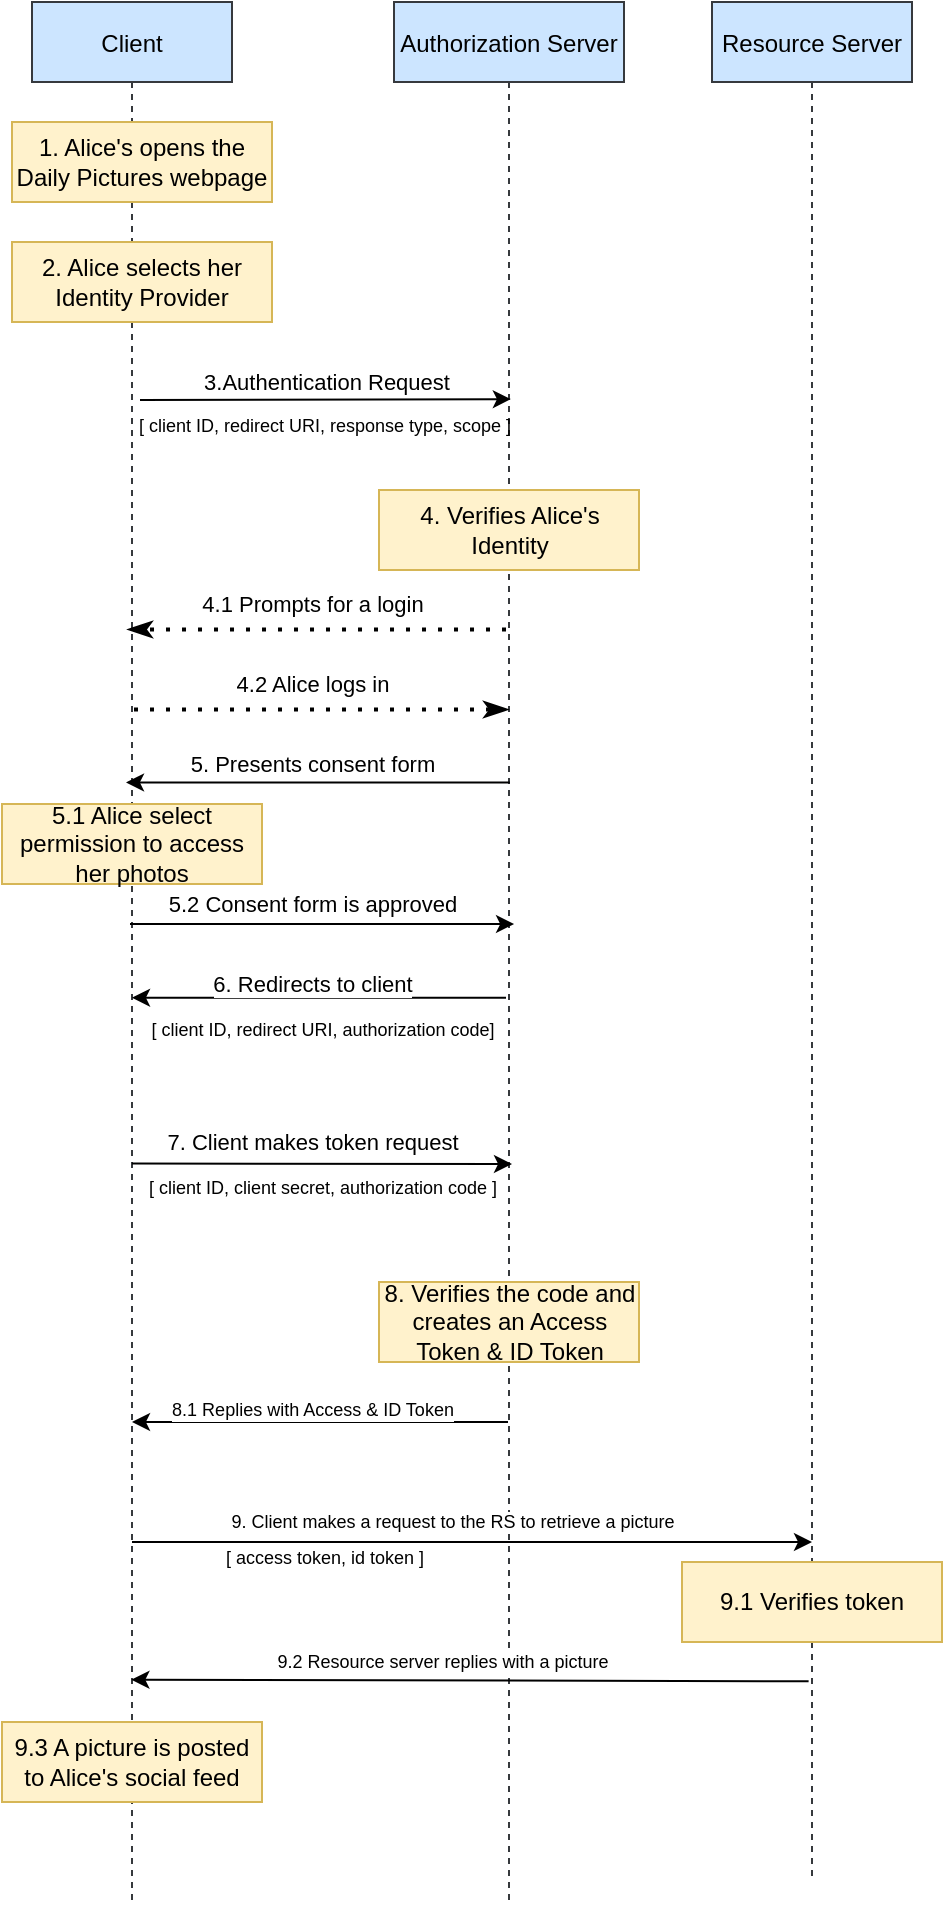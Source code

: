 <mxfile version="14.8.4" type="device"><diagram id="kgpKYQtTHZ0yAKxKKP6v" name="Page-1"><mxGraphModel dx="1422" dy="692" grid="1" gridSize="10" guides="1" tooltips="1" connect="1" arrows="1" fold="1" page="1" pageScale="1" pageWidth="850" pageHeight="1100" math="0" shadow="0"><root><mxCell id="0"/><mxCell id="1" parent="0"/><mxCell id="3nuBFxr9cyL0pnOWT2aG-1" value="Client" style="shape=umlLifeline;perimeter=lifelinePerimeter;container=1;collapsible=0;recursiveResize=0;rounded=0;shadow=0;strokeWidth=1;fillColor=#cce5ff;strokeColor=#36393d;" parent="1" vertex="1"><mxGeometry x="160" y="80" width="100" height="950" as="geometry"/></mxCell><mxCell id="3nuBFxr9cyL0pnOWT2aG-5" value="Authorization Server" style="shape=umlLifeline;perimeter=lifelinePerimeter;container=1;collapsible=0;recursiveResize=0;rounded=0;shadow=0;strokeWidth=1;fillColor=#cce5ff;strokeColor=#36393d;" parent="1" vertex="1"><mxGeometry x="341" y="80" width="115" height="950" as="geometry"/></mxCell><mxCell id="Ddybho6LYG-OsXg6gpNo-23" value="4. Verifies Alice's Identity" style="rounded=0;whiteSpace=wrap;html=1;fillColor=#fff2cc;strokeColor=#d6b656;" parent="3nuBFxr9cyL0pnOWT2aG-5" vertex="1"><mxGeometry x="-7.5" y="244" width="130" height="40" as="geometry"/></mxCell><mxCell id="Ddybho6LYG-OsXg6gpNo-3" value="Resource Server" style="shape=umlLifeline;perimeter=lifelinePerimeter;container=1;collapsible=0;recursiveResize=0;rounded=0;shadow=0;strokeWidth=1;fillColor=#cce5ff;strokeColor=#36393d;" parent="1" vertex="1"><mxGeometry x="500" y="80" width="100" height="940" as="geometry"/></mxCell><mxCell id="Ddybho6LYG-OsXg6gpNo-7" value="2. Alice selects her Identity Provider" style="rounded=0;whiteSpace=wrap;html=1;fillColor=#fff2cc;strokeColor=#d6b656;" parent="1" vertex="1"><mxGeometry x="150" y="200" width="130" height="40" as="geometry"/></mxCell><mxCell id="Ddybho6LYG-OsXg6gpNo-17" value="1. Alice's opens the Daily Pictures webpage" style="rounded=0;whiteSpace=wrap;html=1;fillColor=#fff2cc;strokeColor=#d6b656;" parent="1" vertex="1"><mxGeometry x="150" y="140" width="130" height="40" as="geometry"/></mxCell><mxCell id="Ddybho6LYG-OsXg6gpNo-20" value="3.Authentication Request" style="endArrow=classic;html=1;entryX=0.508;entryY=0.209;entryDx=0;entryDy=0;entryPerimeter=0;" parent="1" target="3nuBFxr9cyL0pnOWT2aG-5" edge="1"><mxGeometry x="0.005" y="9" width="50" height="50" relative="1" as="geometry"><mxPoint x="214" y="279" as="sourcePoint"/><mxPoint x="380" y="279" as="targetPoint"/><mxPoint as="offset"/></mxGeometry></mxCell><mxCell id="Ddybho6LYG-OsXg6gpNo-22" value="&lt;font style=&quot;font-size: 9px;&quot;&gt;[ client ID, redirect URI, response type, scope ]&lt;/font&gt;" style="text;html=1;align=center;verticalAlign=middle;resizable=0;points=[];autosize=1;strokeColor=none;fontSize=9;" parent="1" vertex="1"><mxGeometry x="206" y="282" width="200" height="20" as="geometry"/></mxCell><mxCell id="Ddybho6LYG-OsXg6gpNo-24" value="4.1 Prompts for a login" style="endArrow=classicThin;dashed=1;html=1;dashPattern=1 3;strokeWidth=2;exitX=0.487;exitY=0.563;exitDx=0;exitDy=0;exitPerimeter=0;entryX=0.48;entryY=0.563;entryDx=0;entryDy=0;entryPerimeter=0;startArrow=none;startFill=0;endFill=1;" parent="1" edge="1"><mxGeometry x="0.026" y="-13" width="50" height="50" relative="1" as="geometry"><mxPoint x="397.005" y="393.76" as="sourcePoint"/><mxPoint x="208" y="393.76" as="targetPoint"/><mxPoint as="offset"/></mxGeometry></mxCell><mxCell id="Ddybho6LYG-OsXg6gpNo-25" value="4.2 Alice logs in" style="endArrow=classicThin;dashed=1;html=1;dashPattern=1 3;strokeWidth=2;exitX=0.51;exitY=0.64;exitDx=0;exitDy=0;exitPerimeter=0;startArrow=none;startFill=0;endFill=1;" parent="1" edge="1"><mxGeometry x="-0.048" y="13" width="50" height="50" relative="1" as="geometry"><mxPoint x="211" y="433.8" as="sourcePoint"/><mxPoint x="398" y="433.8" as="targetPoint"/><mxPoint as="offset"/></mxGeometry></mxCell><mxCell id="Ddybho6LYG-OsXg6gpNo-27" value="5. Presents consent form" style="endArrow=classic;html=1;exitX=0.504;exitY=0.71;exitDx=0;exitDy=0;exitPerimeter=0;entryX=0.47;entryY=0.71;entryDx=0;entryDy=0;entryPerimeter=0;" parent="1" edge="1"><mxGeometry x="0.031" y="-9" width="50" height="50" relative="1" as="geometry"><mxPoint x="398.96" y="470.2" as="sourcePoint"/><mxPoint x="207" y="470.2" as="targetPoint"/><mxPoint as="offset"/></mxGeometry></mxCell><mxCell id="Ddybho6LYG-OsXg6gpNo-28" value="5.1 Alice select permission to access her photos" style="rounded=0;whiteSpace=wrap;html=1;fillColor=#fff2cc;strokeColor=#d6b656;" parent="1" vertex="1"><mxGeometry x="145" y="481" width="130" height="40" as="geometry"/></mxCell><mxCell id="Ddybho6LYG-OsXg6gpNo-30" value="5.2 Consent form is approved" style="endArrow=classic;html=1;exitX=0.49;exitY=0.802;exitDx=0;exitDy=0;exitPerimeter=0;entryX=0.522;entryY=0.802;entryDx=0;entryDy=0;entryPerimeter=0;" parent="1" edge="1"><mxGeometry x="-0.052" y="10" width="50" height="50" relative="1" as="geometry"><mxPoint x="209" y="541.04" as="sourcePoint"/><mxPoint x="401.03" y="541.04" as="targetPoint"/><mxPoint as="offset"/></mxGeometry></mxCell><mxCell id="Ddybho6LYG-OsXg6gpNo-34" value="6. Redirects to client" style="endArrow=classic;html=1;exitX=0.487;exitY=0.917;exitDx=0;exitDy=0;exitPerimeter=0;entryX=0.5;entryY=0.917;entryDx=0;entryDy=0;entryPerimeter=0;" parent="1" edge="1"><mxGeometry x="0.037" y="-7" width="50" height="50" relative="1" as="geometry"><mxPoint x="397.005" y="577.84" as="sourcePoint"/><mxPoint x="210" y="577.84" as="targetPoint"/><mxPoint as="offset"/></mxGeometry></mxCell><mxCell id="Ddybho6LYG-OsXg6gpNo-35" value="&lt;font style=&quot;font-size: 9px&quot;&gt;[ client ID, client secret, authorization code ]&lt;/font&gt;" style="text;html=1;align=center;verticalAlign=middle;resizable=0;points=[];autosize=1;strokeColor=none;" parent="1" vertex="1"><mxGeometry x="210" y="662" width="190" height="20" as="geometry"/></mxCell><mxCell id="Ddybho6LYG-OsXg6gpNo-38" value="&lt;font style=&quot;font-size: 9px&quot;&gt;[ client ID, redirect URI, authorization code]&lt;/font&gt;" style="text;html=1;align=center;verticalAlign=middle;resizable=0;points=[];autosize=1;strokeColor=none;fontSize=9;" parent="1" vertex="1"><mxGeometry x="210" y="584" width="190" height="20" as="geometry"/></mxCell><mxCell id="Ddybho6LYG-OsXg6gpNo-39" value="&lt;font style=&quot;font-size: 11px&quot;&gt;7. Client makes token request&lt;/font&gt;" style="endArrow=classic;html=1;fontSize=9;exitX=0.5;exitY=0.74;exitDx=0;exitDy=0;exitPerimeter=0;" parent="1" edge="1"><mxGeometry x="-0.053" y="11" width="50" height="50" relative="1" as="geometry"><mxPoint x="210" y="660.8" as="sourcePoint"/><mxPoint x="400" y="661" as="targetPoint"/><mxPoint as="offset"/></mxGeometry></mxCell><mxCell id="Ddybho6LYG-OsXg6gpNo-43" value="8. Verifies the code and creates an Access Token &amp;amp; ID Token" style="rounded=0;whiteSpace=wrap;html=1;fillColor=#fff2cc;strokeColor=#d6b656;" parent="1" vertex="1"><mxGeometry x="333.5" y="720" width="130" height="40" as="geometry"/></mxCell><mxCell id="Ddybho6LYG-OsXg6gpNo-44" value="8.1 Replies with Access &amp;amp; ID Token" style="endArrow=classic;html=1;fontSize=9;" parent="1" source="3nuBFxr9cyL0pnOWT2aG-5" edge="1"><mxGeometry x="0.049" y="-6" width="50" height="50" relative="1" as="geometry"><mxPoint x="399" y="790" as="sourcePoint"/><mxPoint x="210" y="790" as="targetPoint"/><mxPoint as="offset"/></mxGeometry></mxCell><mxCell id="Ddybho6LYG-OsXg6gpNo-46" value="" style="endArrow=classic;html=1;fontSize=9;" parent="1" edge="1"><mxGeometry width="50" height="50" relative="1" as="geometry"><mxPoint x="210" y="850" as="sourcePoint"/><mxPoint x="550" y="850" as="targetPoint"/></mxGeometry></mxCell><mxCell id="Ddybho6LYG-OsXg6gpNo-47" value="9. Client makes a request to the RS to retrieve a picture" style="edgeLabel;html=1;align=center;verticalAlign=middle;resizable=0;points=[];fontSize=9;" parent="Ddybho6LYG-OsXg6gpNo-46" vertex="1" connectable="0"><mxGeometry x="-0.397" relative="1" as="geometry"><mxPoint x="57" y="-10" as="offset"/></mxGeometry></mxCell><mxCell id="Ddybho6LYG-OsXg6gpNo-48" value="" style="endArrow=classic;html=1;fontSize=9;exitX=0.483;exitY=0.952;exitDx=0;exitDy=0;exitPerimeter=0;entryX=0.497;entryY=0.951;entryDx=0;entryDy=0;entryPerimeter=0;" parent="1" edge="1"><mxGeometry width="50" height="50" relative="1" as="geometry"><mxPoint x="548.3" y="919.68" as="sourcePoint"/><mxPoint x="209.7" y="918.84" as="targetPoint"/></mxGeometry></mxCell><mxCell id="Ddybho6LYG-OsXg6gpNo-51" value="9.2 Resource server replies with a picture" style="edgeLabel;html=1;align=center;verticalAlign=middle;resizable=0;points=[];fontSize=9;" parent="Ddybho6LYG-OsXg6gpNo-48" vertex="1" connectable="0"><mxGeometry x="0.083" relative="1" as="geometry"><mxPoint y="-9" as="offset"/></mxGeometry></mxCell><mxCell id="Ddybho6LYG-OsXg6gpNo-52" value="9.1 Verifies token" style="rounded=0;whiteSpace=wrap;html=1;fillColor=#fff2cc;strokeColor=#d6b656;" parent="1" vertex="1"><mxGeometry x="485" y="860" width="130" height="40" as="geometry"/></mxCell><mxCell id="Ddybho6LYG-OsXg6gpNo-53" value="9.3 A picture is posted to Alice's social feed" style="rounded=0;whiteSpace=wrap;html=1;fillColor=#fff2cc;strokeColor=#d6b656;" parent="1" vertex="1"><mxGeometry x="145" y="940" width="130" height="40" as="geometry"/></mxCell><mxCell id="Ddybho6LYG-OsXg6gpNo-55" value="&lt;font style=&quot;font-size: 9px;&quot;&gt;[ access token, id token ]&lt;/font&gt;" style="text;html=1;align=center;verticalAlign=middle;resizable=0;points=[];autosize=1;strokeColor=none;fontSize=9;" parent="1" vertex="1"><mxGeometry x="251" y="848" width="110" height="20" as="geometry"/></mxCell></root></mxGraphModel></diagram></mxfile>